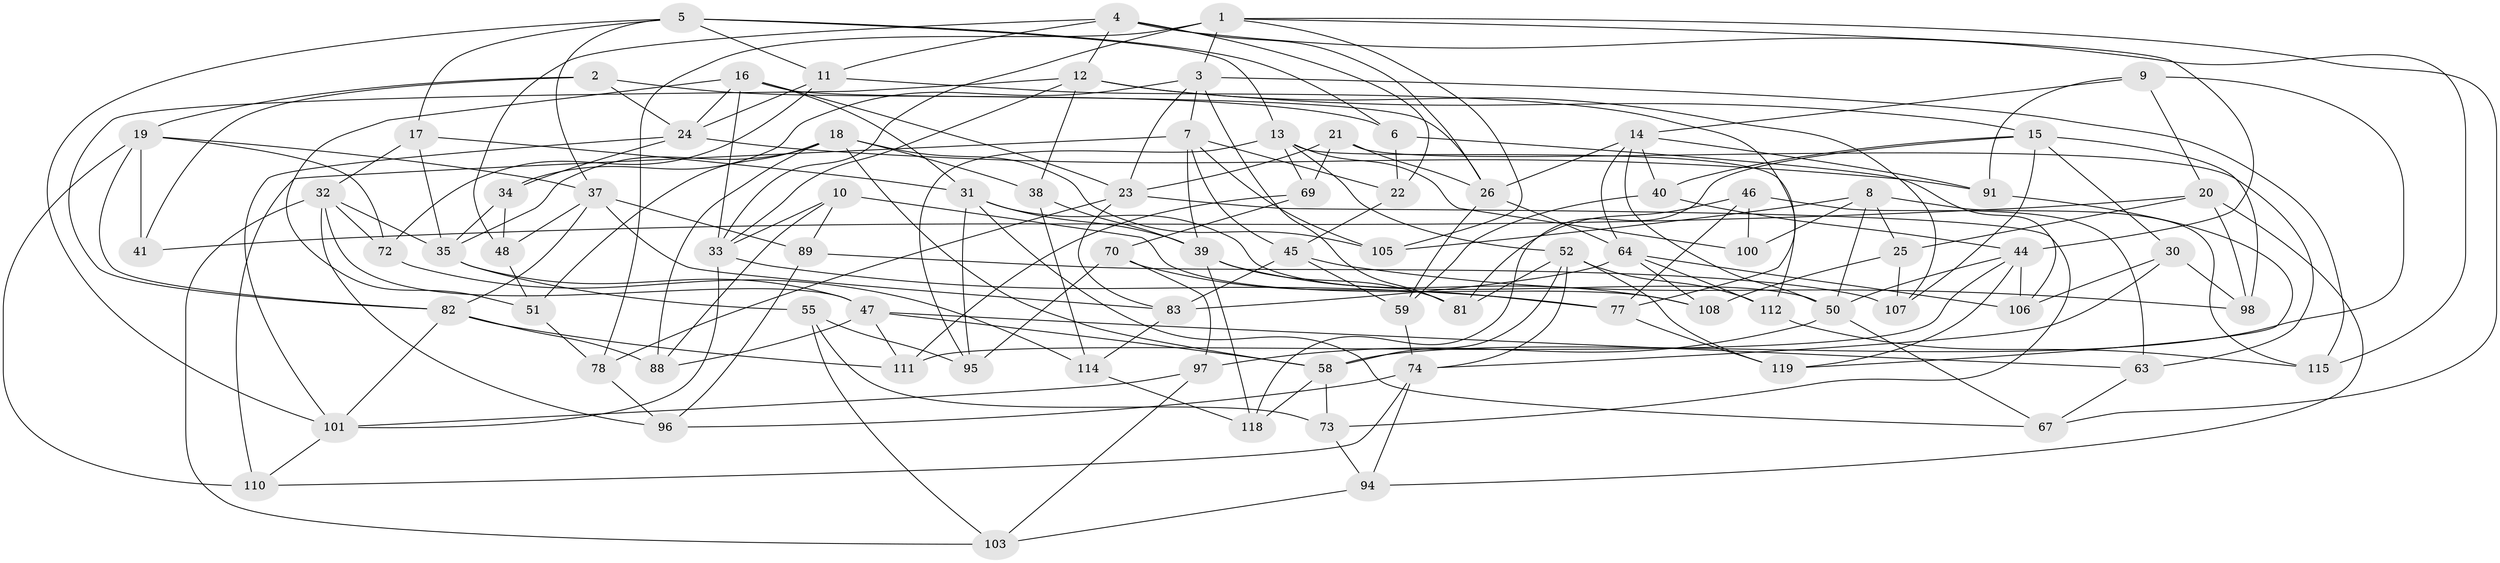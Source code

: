 // Generated by graph-tools (version 1.1) at 2025/24/03/03/25 07:24:22]
// undirected, 83 vertices, 198 edges
graph export_dot {
graph [start="1"]
  node [color=gray90,style=filled];
  1 [super="+27"];
  2;
  3 [super="+42"];
  4 [super="+75"];
  5 [super="+53"];
  6;
  7 [super="+65"];
  8 [super="+56"];
  9;
  10;
  11 [super="+93"];
  12 [super="+79"];
  13 [super="+76"];
  14 [super="+61"];
  15 [super="+43"];
  16 [super="+36"];
  17;
  18 [super="+104"];
  19 [super="+54"];
  20 [super="+49"];
  21;
  22;
  23 [super="+68"];
  24 [super="+29"];
  25;
  26 [super="+28"];
  30;
  31 [super="+60"];
  32 [super="+84"];
  33 [super="+116"];
  34;
  35 [super="+62"];
  37 [super="+87"];
  38;
  39 [super="+71"];
  40;
  41;
  44 [super="+117"];
  45 [super="+57"];
  46;
  47 [super="+66"];
  48;
  50 [super="+90"];
  51;
  52 [super="+92"];
  55;
  58 [super="+80"];
  59;
  63;
  64 [super="+102"];
  67;
  69;
  70;
  72;
  73;
  74 [super="+86"];
  77 [super="+99"];
  78;
  81;
  82 [super="+85"];
  83 [super="+113"];
  88;
  89;
  91;
  94;
  95;
  96;
  97;
  98;
  100;
  101 [super="+109"];
  103;
  105;
  106;
  107;
  108;
  110;
  111;
  112;
  114;
  115;
  118;
  119;
  1 -- 105;
  1 -- 67;
  1 -- 33;
  1 -- 3;
  1 -- 44;
  1 -- 78;
  2 -- 6;
  2 -- 41;
  2 -- 19;
  2 -- 24;
  3 -- 23;
  3 -- 115;
  3 -- 34;
  3 -- 81;
  3 -- 7;
  4 -- 12;
  4 -- 26;
  4 -- 48;
  4 -- 115;
  4 -- 11;
  4 -- 22;
  5 -- 11;
  5 -- 13;
  5 -- 17;
  5 -- 101;
  5 -- 6;
  5 -- 37;
  6 -- 22;
  6 -- 106;
  7 -- 105;
  7 -- 110;
  7 -- 45;
  7 -- 39;
  7 -- 22;
  8 -- 100 [weight=2];
  8 -- 115;
  8 -- 50;
  8 -- 25;
  8 -- 105;
  9 -- 91;
  9 -- 58;
  9 -- 20;
  9 -- 14;
  10 -- 89;
  10 -- 108;
  10 -- 88;
  10 -- 33;
  11 -- 72;
  11 -- 24;
  11 -- 77 [weight=2];
  12 -- 38;
  12 -- 33;
  12 -- 107;
  12 -- 15;
  12 -- 82;
  13 -- 100;
  13 -- 112;
  13 -- 69;
  13 -- 95;
  13 -- 52;
  14 -- 40;
  14 -- 26;
  14 -- 50;
  14 -- 64;
  14 -- 91;
  15 -- 40;
  15 -- 107;
  15 -- 118;
  15 -- 98;
  15 -- 30;
  16 -- 33;
  16 -- 26;
  16 -- 51;
  16 -- 31;
  16 -- 23;
  16 -- 24;
  17 -- 35;
  17 -- 32;
  17 -- 31;
  18 -- 51;
  18 -- 105;
  18 -- 88;
  18 -- 38;
  18 -- 35;
  18 -- 58;
  19 -- 82;
  19 -- 41;
  19 -- 37;
  19 -- 72;
  19 -- 110;
  20 -- 98;
  20 -- 94;
  20 -- 41 [weight=2];
  20 -- 25;
  21 -- 69;
  21 -- 26;
  21 -- 23;
  21 -- 63;
  22 -- 45;
  23 -- 73;
  23 -- 78;
  23 -- 83;
  24 -- 91;
  24 -- 34;
  24 -- 101;
  25 -- 107;
  25 -- 108;
  26 -- 59;
  26 -- 64;
  30 -- 98;
  30 -- 106;
  30 -- 74;
  31 -- 95;
  31 -- 67;
  31 -- 50;
  31 -- 39;
  32 -- 47;
  32 -- 103;
  32 -- 35;
  32 -- 72;
  32 -- 96;
  33 -- 101;
  33 -- 77;
  34 -- 35;
  34 -- 48;
  35 -- 47;
  35 -- 55;
  37 -- 48;
  37 -- 89;
  37 -- 82;
  37 -- 83;
  38 -- 39;
  38 -- 114;
  39 -- 81;
  39 -- 108;
  39 -- 118;
  40 -- 59;
  40 -- 44;
  44 -- 111;
  44 -- 119;
  44 -- 50;
  44 -- 106;
  45 -- 59;
  45 -- 98;
  45 -- 83 [weight=2];
  46 -- 77;
  46 -- 63;
  46 -- 100;
  46 -- 81;
  47 -- 88;
  47 -- 58;
  47 -- 111;
  47 -- 63;
  48 -- 51;
  50 -- 97;
  50 -- 67;
  51 -- 78;
  52 -- 119;
  52 -- 112;
  52 -- 74;
  52 -- 81;
  52 -- 58;
  55 -- 95;
  55 -- 73;
  55 -- 103;
  58 -- 118;
  58 -- 73;
  59 -- 74;
  63 -- 67;
  64 -- 108;
  64 -- 106;
  64 -- 83;
  64 -- 112;
  69 -- 70;
  69 -- 111;
  70 -- 97;
  70 -- 95;
  70 -- 77;
  72 -- 114;
  73 -- 94;
  74 -- 94;
  74 -- 110;
  74 -- 96;
  77 -- 119;
  78 -- 96;
  82 -- 88;
  82 -- 101;
  82 -- 111;
  83 -- 114;
  89 -- 96;
  89 -- 107;
  91 -- 119;
  94 -- 103;
  97 -- 101;
  97 -- 103;
  101 -- 110;
  112 -- 115;
  114 -- 118;
}

